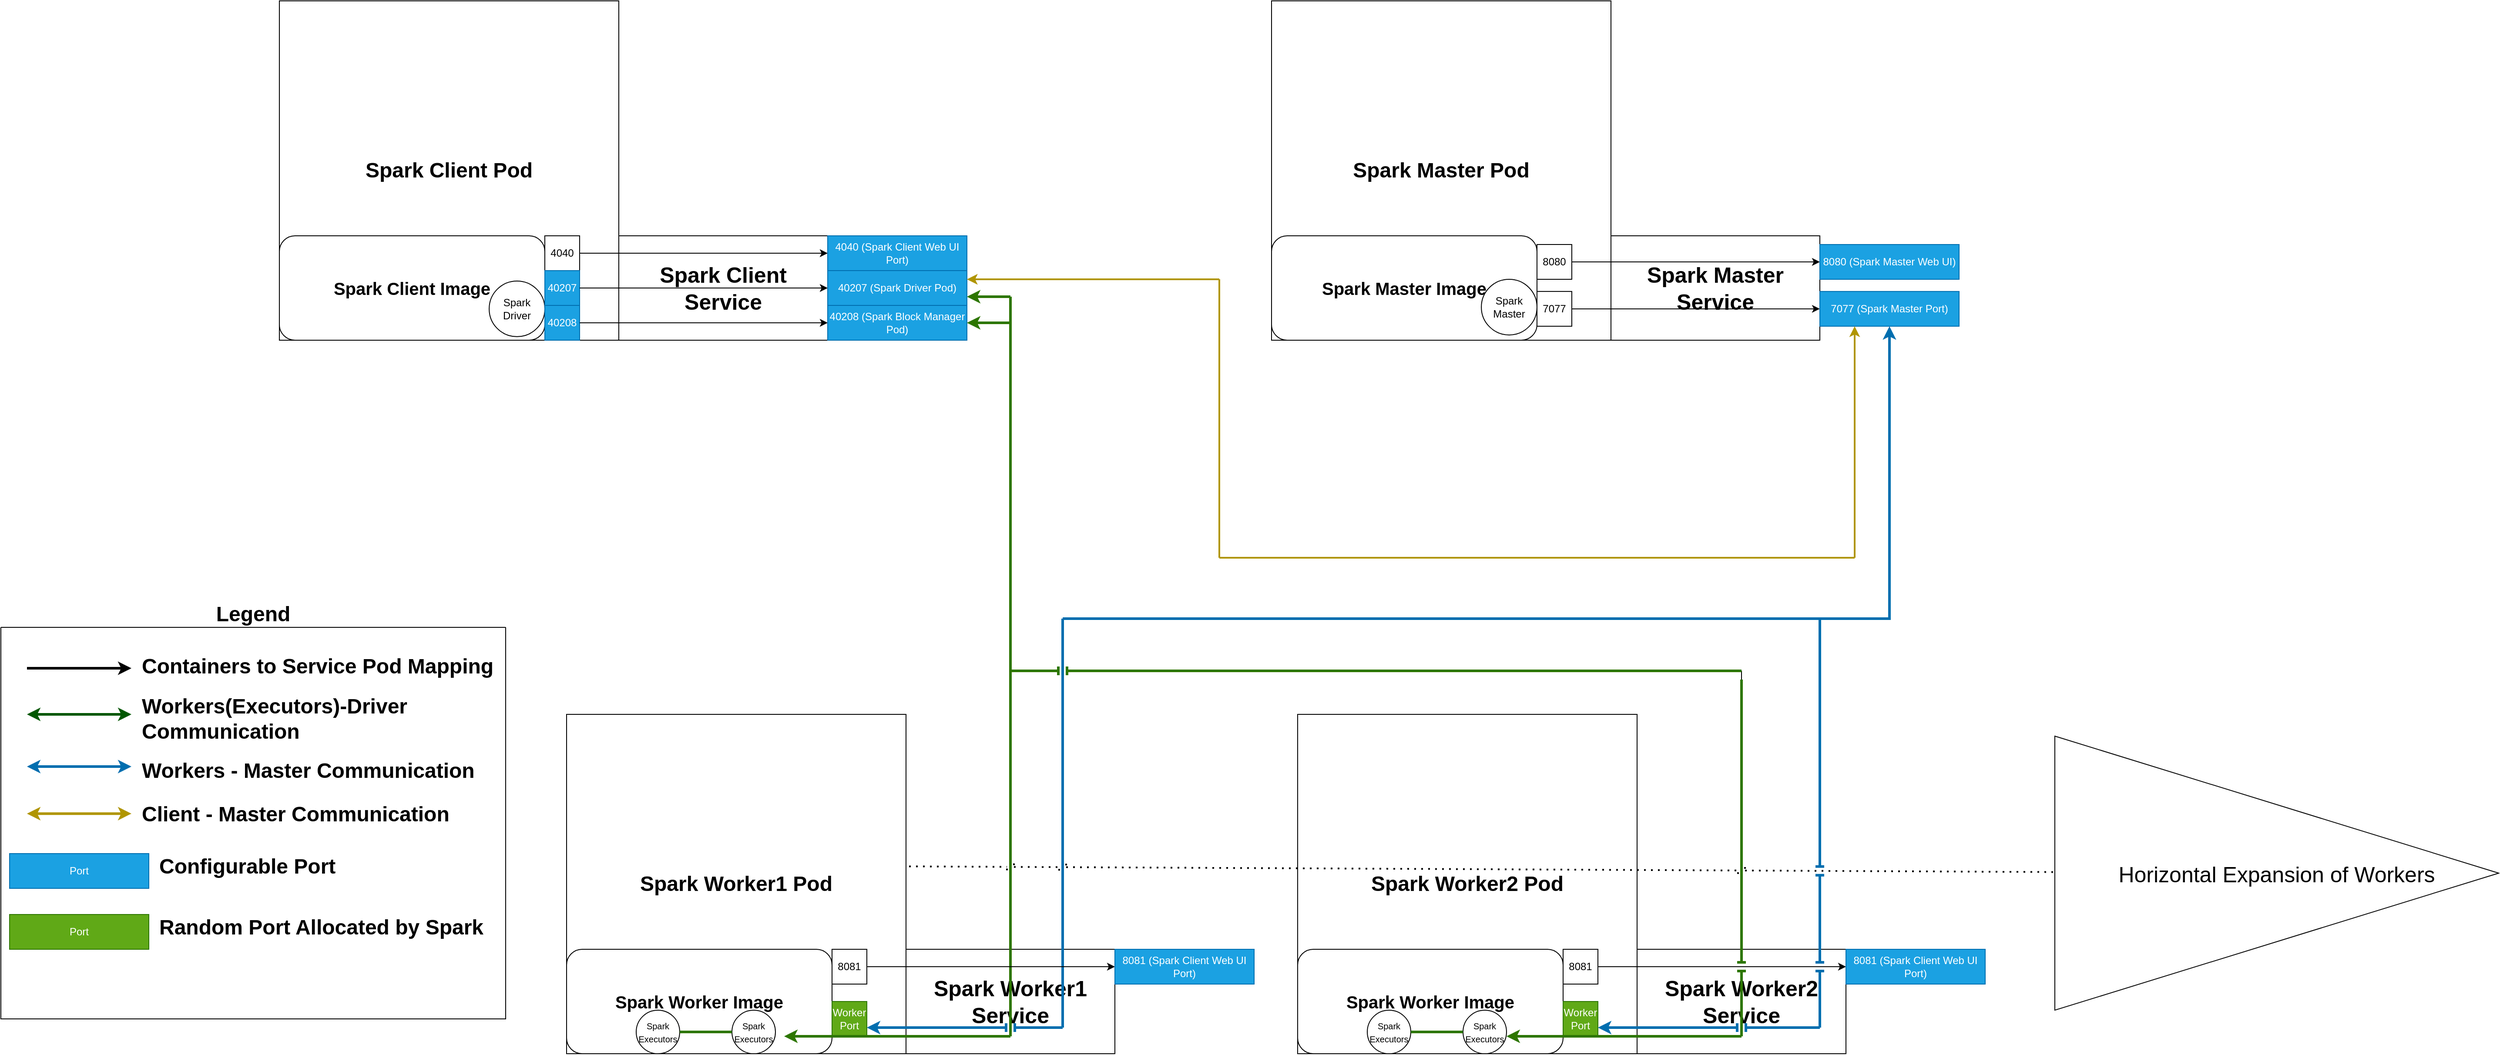 <mxfile>
    <diagram name="Page-1" id="74b105a0-9070-1c63-61bc-23e55f88626e">
        <mxGraphModel dx="1790" dy="1735" grid="1" gridSize="10" guides="1" tooltips="1" connect="1" arrows="1" fold="1" page="1" pageScale="1.5" pageWidth="1169" pageHeight="826" background="none" math="0" shadow="0">
            <root>
                <mxCell id="0" style=";html=1;"/>
                <mxCell id="1" style=";html=1;" parent="0"/>
                <mxCell id="l6cmKFWDenbtXKzM6hnu-2" value="&lt;b&gt;&lt;font style=&quot;font-size: 24px;&quot;&gt;Spark &lt;font style=&quot;font-size: 24px;&quot;&gt;Client Pod&lt;/font&gt;&lt;/font&gt;&lt;/b&gt;" style="whiteSpace=wrap;html=1;aspect=fixed;" parent="1" vertex="1">
                    <mxGeometry x="330" y="470" width="390" height="390" as="geometry"/>
                </mxCell>
                <mxCell id="l6cmKFWDenbtXKzM6hnu-3" value="" style="shape=image;verticalLabelPosition=bottom;labelBackgroundColor=default;verticalAlign=top;aspect=fixed;imageAspect=0;image=https://upload.wikimedia.org/wikipedia/commons/thumb/3/39/Kubernetes_logo_without_workmark.svg/1200px-Kubernetes_logo_without_workmark.svg.png;" parent="1" vertex="1">
                    <mxGeometry x="330" y="470" width="70" height="67.98" as="geometry"/>
                </mxCell>
                <mxCell id="l6cmKFWDenbtXKzM6hnu-9" value="&lt;font style=&quot;font-size: 20px;&quot;&gt;&lt;b&gt;Spark Client Image&lt;/b&gt;&lt;/font&gt;" style="rounded=1;whiteSpace=wrap;html=1;" parent="1" vertex="1">
                    <mxGeometry x="330" y="740" width="305" height="120" as="geometry"/>
                </mxCell>
                <mxCell id="l6cmKFWDenbtXKzM6hnu-8" value="" style="shape=image;verticalLabelPosition=bottom;labelBackgroundColor=default;verticalAlign=top;aspect=fixed;imageAspect=0;image=https://o.remove.bg/downloads/442418fa-a96f-4f37-b79a-1cd68114e1a8/image-removebg-preview.png;" parent="1" vertex="1">
                    <mxGeometry x="565" y="740" width="63.94" height="30" as="geometry"/>
                </mxCell>
                <mxCell id="l6cmKFWDenbtXKzM6hnu-12" value="Spark Driver" style="ellipse;whiteSpace=wrap;html=1;aspect=fixed;" parent="1" vertex="1">
                    <mxGeometry x="571.06" y="791.97" width="63.94" height="63.94" as="geometry"/>
                </mxCell>
                <mxCell id="l6cmKFWDenbtXKzM6hnu-14" value="4040" style="rounded=0;whiteSpace=wrap;html=1;" parent="1" vertex="1">
                    <mxGeometry x="635" y="740" width="40" height="40" as="geometry"/>
                </mxCell>
                <mxCell id="l6cmKFWDenbtXKzM6hnu-15" value="40207 " style="rounded=0;whiteSpace=wrap;html=1;fillColor=#1ba1e2;fontColor=#ffffff;strokeColor=#006EAF;" parent="1" vertex="1">
                    <mxGeometry x="635" y="780" width="40" height="40" as="geometry"/>
                </mxCell>
                <mxCell id="l6cmKFWDenbtXKzM6hnu-21" value="&lt;b&gt;&lt;font style=&quot;font-size: 25px;&quot;&gt;Spark Client Service&lt;br&gt;&lt;/font&gt;&lt;/b&gt;" style="rounded=0;whiteSpace=wrap;html=1;fontSize=24;" parent="1" vertex="1">
                    <mxGeometry x="720" y="740" width="240" height="120" as="geometry"/>
                </mxCell>
                <mxCell id="l6cmKFWDenbtXKzM6hnu-28" style="edgeStyle=orthogonalEdgeStyle;rounded=0;orthogonalLoop=1;jettySize=auto;html=1;fontSize=12;" parent="1" source="l6cmKFWDenbtXKzM6hnu-15" target="l6cmKFWDenbtXKzM6hnu-25" edge="1">
                    <mxGeometry relative="1" as="geometry">
                        <Array as="points">
                            <mxPoint x="750" y="800"/>
                            <mxPoint x="750" y="800"/>
                        </Array>
                    </mxGeometry>
                </mxCell>
                <mxCell id="l6cmKFWDenbtXKzM6hnu-27" style="edgeStyle=orthogonalEdgeStyle;rounded=0;orthogonalLoop=1;jettySize=auto;html=1;fontSize=12;" parent="1" source="l6cmKFWDenbtXKzM6hnu-14" target="l6cmKFWDenbtXKzM6hnu-24" edge="1">
                    <mxGeometry relative="1" as="geometry"/>
                </mxCell>
                <mxCell id="l6cmKFWDenbtXKzM6hnu-24" value="4040 (Spark Client Web UI Port)" style="rounded=0;whiteSpace=wrap;html=1;fillColor=#1ba1e2;fontColor=#ffffff;strokeColor=#006EAF;" parent="1" vertex="1">
                    <mxGeometry x="960" y="740" width="160" height="40" as="geometry"/>
                </mxCell>
                <mxCell id="l6cmKFWDenbtXKzM6hnu-17" value="40208" style="rounded=0;whiteSpace=wrap;html=1;fillColor=#1ba1e2;fontColor=#ffffff;strokeColor=#006EAF;" parent="1" vertex="1">
                    <mxGeometry x="635" y="820" width="40" height="40" as="geometry"/>
                </mxCell>
                <mxCell id="l6cmKFWDenbtXKzM6hnu-29" style="edgeStyle=orthogonalEdgeStyle;rounded=0;orthogonalLoop=1;jettySize=auto;html=1;fontSize=12;" parent="1" source="l6cmKFWDenbtXKzM6hnu-17" target="l6cmKFWDenbtXKzM6hnu-26" edge="1">
                    <mxGeometry relative="1" as="geometry"/>
                </mxCell>
                <mxCell id="l6cmKFWDenbtXKzM6hnu-26" value="40208 (Spark Block Manager Pod)" style="rounded=0;whiteSpace=wrap;html=1;fillColor=#1ba1e2;fontColor=#ffffff;strokeColor=#006EAF;" parent="1" vertex="1">
                    <mxGeometry x="960" y="820" width="160" height="40" as="geometry"/>
                </mxCell>
                <mxCell id="l6cmKFWDenbtXKzM6hnu-25" value="40207 (Spark Driver Pod)" style="rounded=0;whiteSpace=wrap;html=1;fillColor=#1ba1e2;fontColor=#ffffff;strokeColor=#006EAF;" parent="1" vertex="1">
                    <mxGeometry x="960" y="780" width="160" height="40" as="geometry"/>
                </mxCell>
                <mxCell id="l6cmKFWDenbtXKzM6hnu-44" value="&lt;b&gt;&lt;font style=&quot;font-size: 24px;&quot;&gt;Spark &lt;font style=&quot;font-size: 24px;&quot;&gt;Master Pod&lt;/font&gt;&lt;/font&gt;&lt;/b&gt;" style="whiteSpace=wrap;html=1;aspect=fixed;" parent="1" vertex="1">
                    <mxGeometry x="1470" y="470" width="390" height="390" as="geometry"/>
                </mxCell>
                <mxCell id="l6cmKFWDenbtXKzM6hnu-45" value="" style="shape=image;verticalLabelPosition=bottom;labelBackgroundColor=default;verticalAlign=top;aspect=fixed;imageAspect=0;image=https://upload.wikimedia.org/wikipedia/commons/thumb/3/39/Kubernetes_logo_without_workmark.svg/1200px-Kubernetes_logo_without_workmark.svg.png;" parent="1" vertex="1">
                    <mxGeometry x="1470" y="470" width="70" height="67.98" as="geometry"/>
                </mxCell>
                <mxCell id="l6cmKFWDenbtXKzM6hnu-46" value="&lt;b&gt;&lt;font style=&quot;font-size: 20px;&quot;&gt;Spark Master Image&lt;/font&gt;&lt;/b&gt;" style="rounded=1;whiteSpace=wrap;html=1;" parent="1" vertex="1">
                    <mxGeometry x="1470" y="740" width="305" height="120" as="geometry"/>
                </mxCell>
                <mxCell id="l6cmKFWDenbtXKzM6hnu-47" value="" style="shape=image;verticalLabelPosition=bottom;labelBackgroundColor=default;verticalAlign=top;aspect=fixed;imageAspect=0;image=https://o.remove.bg/downloads/442418fa-a96f-4f37-b79a-1cd68114e1a8/image-removebg-preview.png;" parent="1" vertex="1">
                    <mxGeometry x="1705" y="740" width="63.94" height="30" as="geometry"/>
                </mxCell>
                <mxCell id="l6cmKFWDenbtXKzM6hnu-48" value="Spark Master" style="ellipse;whiteSpace=wrap;html=1;aspect=fixed;" parent="1" vertex="1">
                    <mxGeometry x="1711.06" y="790" width="63.94" height="63.94" as="geometry"/>
                </mxCell>
                <mxCell id="l6cmKFWDenbtXKzM6hnu-49" value="8080" style="rounded=0;whiteSpace=wrap;html=1;" parent="1" vertex="1">
                    <mxGeometry x="1775" y="750" width="40" height="40" as="geometry"/>
                </mxCell>
                <mxCell id="l6cmKFWDenbtXKzM6hnu-50" value="7077" style="rounded=0;whiteSpace=wrap;html=1;" parent="1" vertex="1">
                    <mxGeometry x="1775" y="803.94" width="40" height="40" as="geometry"/>
                </mxCell>
                <mxCell id="l6cmKFWDenbtXKzM6hnu-51" value="&lt;font style=&quot;font-size: 25px;&quot;&gt;&lt;b&gt;&lt;font style=&quot;font-size: 25px;&quot;&gt;Spark Master Service&lt;br&gt;&lt;/font&gt;&lt;/b&gt;&lt;/font&gt;" style="rounded=0;whiteSpace=wrap;html=1;fontSize=24;" parent="1" vertex="1">
                    <mxGeometry x="1860" y="740" width="240" height="120" as="geometry"/>
                </mxCell>
                <mxCell id="l6cmKFWDenbtXKzM6hnu-56" style="edgeStyle=orthogonalEdgeStyle;rounded=0;orthogonalLoop=1;jettySize=auto;html=1;entryX=0;entryY=0.5;entryDx=0;entryDy=0;fontSize=14;" parent="1" source="l6cmKFWDenbtXKzM6hnu-49" target="l6cmKFWDenbtXKzM6hnu-52" edge="1">
                    <mxGeometry relative="1" as="geometry"/>
                </mxCell>
                <mxCell id="l6cmKFWDenbtXKzM6hnu-57" style="edgeStyle=orthogonalEdgeStyle;rounded=0;orthogonalLoop=1;jettySize=auto;html=1;fontSize=14;" parent="1" source="l6cmKFWDenbtXKzM6hnu-50" target="l6cmKFWDenbtXKzM6hnu-55" edge="1">
                    <mxGeometry relative="1" as="geometry"/>
                </mxCell>
                <mxCell id="l6cmKFWDenbtXKzM6hnu-52" value="8080 (Spark Master Web UI)" style="rounded=0;whiteSpace=wrap;html=1;fillColor=#1ba1e2;fontColor=#ffffff;strokeColor=#006EAF;" parent="1" vertex="1">
                    <mxGeometry x="2100" y="750" width="160" height="40" as="geometry"/>
                </mxCell>
                <mxCell id="l6cmKFWDenbtXKzM6hnu-55" value="7077 (Spark Master Port)" style="rounded=0;whiteSpace=wrap;html=1;fillColor=#1ba1e2;fontColor=#ffffff;strokeColor=#006EAF;" parent="1" vertex="1">
                    <mxGeometry x="2100" y="803.94" width="160" height="40" as="geometry"/>
                </mxCell>
                <mxCell id="l6cmKFWDenbtXKzM6hnu-62" value="&lt;b&gt;&lt;font style=&quot;font-size: 24px;&quot;&gt;Spark &lt;font style=&quot;font-size: 24px;&quot;&gt;Worker1 Pod&lt;/font&gt;&lt;/font&gt;&lt;/b&gt;" style="whiteSpace=wrap;html=1;aspect=fixed;" parent="1" vertex="1">
                    <mxGeometry x="660" y="1290" width="390" height="390" as="geometry"/>
                </mxCell>
                <mxCell id="l6cmKFWDenbtXKzM6hnu-63" value="" style="shape=image;verticalLabelPosition=bottom;labelBackgroundColor=default;verticalAlign=top;aspect=fixed;imageAspect=0;image=https://upload.wikimedia.org/wikipedia/commons/thumb/3/39/Kubernetes_logo_without_workmark.svg/1200px-Kubernetes_logo_without_workmark.svg.png;" parent="1" vertex="1">
                    <mxGeometry x="660" y="1290" width="70" height="67.98" as="geometry"/>
                </mxCell>
                <mxCell id="l6cmKFWDenbtXKzM6hnu-64" value="&lt;b&gt;&lt;font style=&quot;font-size: 20px;&quot;&gt;Spark Worker Image&lt;/font&gt;&lt;/b&gt;" style="rounded=1;whiteSpace=wrap;html=1;" parent="1" vertex="1">
                    <mxGeometry x="660" y="1560" width="305" height="120" as="geometry"/>
                </mxCell>
                <mxCell id="l6cmKFWDenbtXKzM6hnu-65" value="" style="shape=image;verticalLabelPosition=bottom;labelBackgroundColor=default;verticalAlign=top;aspect=fixed;imageAspect=0;image=https://o.remove.bg/downloads/442418fa-a96f-4f37-b79a-1cd68114e1a8/image-removebg-preview.png;" parent="1" vertex="1">
                    <mxGeometry x="905" y="1570" width="63.94" height="30" as="geometry"/>
                </mxCell>
                <mxCell id="l6cmKFWDenbtXKzM6hnu-66" value="&lt;font style=&quot;font-size: 10px;&quot;&gt;Spark Executors&lt;/font&gt;" style="ellipse;whiteSpace=wrap;html=1;aspect=fixed;" parent="1" vertex="1">
                    <mxGeometry x="740" y="1630" width="50" height="50" as="geometry"/>
                </mxCell>
                <mxCell id="l6cmKFWDenbtXKzM6hnu-67" value="8081" style="rounded=0;whiteSpace=wrap;html=1;" parent="1" vertex="1">
                    <mxGeometry x="965" y="1560" width="40" height="40" as="geometry"/>
                </mxCell>
                <mxCell id="l6cmKFWDenbtXKzM6hnu-69" value="&lt;font style=&quot;font-size: 25px;&quot;&gt;&lt;b&gt;&lt;font style=&quot;font-size: 25px;&quot;&gt;Spark Worker1 Service&lt;br&gt;&lt;/font&gt;&lt;/b&gt;&lt;/font&gt;" style="rounded=0;whiteSpace=wrap;html=1;fontSize=24;strokeColor=default;" parent="1" vertex="1">
                    <mxGeometry x="1050" y="1560" width="240" height="120" as="geometry"/>
                </mxCell>
                <mxCell id="NiG6uic0kj0yLN4wnjBf-73" style="edgeStyle=none;rounded=0;jumpStyle=line;orthogonalLoop=1;jettySize=auto;html=1;exitX=0.75;exitY=0;exitDx=0;exitDy=0;endArrow=none;endFill=0;fillColor=#1ba1e2;strokeColor=#006EAF;strokeWidth=3;startArrow=none;startFill=0;" parent="1" source="l6cmKFWDenbtXKzM6hnu-69" edge="1">
                    <mxGeometry relative="1" as="geometry">
                        <mxPoint x="1230" y="1180" as="targetPoint"/>
                        <Array as="points">
                            <mxPoint x="1230" y="1650"/>
                        </Array>
                    </mxGeometry>
                </mxCell>
                <mxCell id="NiG6uic0kj0yLN4wnjBf-64" style="edgeStyle=none;rounded=0;jumpStyle=line;orthogonalLoop=1;jettySize=auto;html=1;exitX=0.5;exitY=0;exitDx=0;exitDy=0;endArrow=none;endFill=0;fillColor=#60a917;strokeColor=#2D7600;strokeWidth=3;startArrow=none;startFill=0;" parent="1" source="l6cmKFWDenbtXKzM6hnu-69" edge="1">
                    <mxGeometry relative="1" as="geometry">
                        <mxPoint x="1170" y="810" as="targetPoint"/>
                        <Array as="points">
                            <mxPoint x="1170" y="1660"/>
                            <mxPoint x="1170" y="1490"/>
                        </Array>
                    </mxGeometry>
                </mxCell>
                <mxCell id="NiG6uic0kj0yLN4wnjBf-1" style="edgeStyle=orthogonalEdgeStyle;rounded=0;orthogonalLoop=1;jettySize=auto;html=1;" parent="1" source="l6cmKFWDenbtXKzM6hnu-67" target="l6cmKFWDenbtXKzM6hnu-70" edge="1">
                    <mxGeometry relative="1" as="geometry"/>
                </mxCell>
                <mxCell id="l6cmKFWDenbtXKzM6hnu-70" value="8081 (Spark Client Web UI Port)" style="rounded=0;whiteSpace=wrap;html=1;fillColor=#1ba1e2;fontColor=#ffffff;strokeColor=#006EAF;" parent="1" vertex="1">
                    <mxGeometry x="1290" y="1560" width="160" height="40" as="geometry"/>
                </mxCell>
                <mxCell id="l6cmKFWDenbtXKzM6hnu-86" value="&lt;font style=&quot;font-size: 10px;&quot;&gt;Spark Executors&lt;/font&gt;" style="ellipse;whiteSpace=wrap;html=1;aspect=fixed;" parent="1" vertex="1">
                    <mxGeometry x="850" y="1630" width="50" height="50" as="geometry"/>
                </mxCell>
                <mxCell id="l6cmKFWDenbtXKzM6hnu-87" value="Worker Port" style="rounded=0;whiteSpace=wrap;html=1;fillColor=#60a917;fontColor=#ffffff;strokeColor=#2D7600;" parent="1" vertex="1">
                    <mxGeometry x="965" y="1620" width="40" height="40" as="geometry"/>
                </mxCell>
                <mxCell id="NiG6uic0kj0yLN4wnjBf-15" value="&lt;b&gt;&lt;font style=&quot;font-size: 24px;&quot;&gt;Spark &lt;font style=&quot;font-size: 24px;&quot;&gt;Worker2 Pod&lt;/font&gt;&lt;/font&gt;&lt;/b&gt;" style="whiteSpace=wrap;html=1;aspect=fixed;" parent="1" vertex="1">
                    <mxGeometry x="1500" y="1290" width="390" height="390" as="geometry"/>
                </mxCell>
                <mxCell id="NiG6uic0kj0yLN4wnjBf-16" value="" style="shape=image;verticalLabelPosition=bottom;labelBackgroundColor=default;verticalAlign=top;aspect=fixed;imageAspect=0;image=https://upload.wikimedia.org/wikipedia/commons/thumb/3/39/Kubernetes_logo_without_workmark.svg/1200px-Kubernetes_logo_without_workmark.svg.png;" parent="1" vertex="1">
                    <mxGeometry x="1500" y="1290" width="70" height="67.98" as="geometry"/>
                </mxCell>
                <mxCell id="NiG6uic0kj0yLN4wnjBf-17" value="&lt;font style=&quot;font-size: 20px;&quot;&gt;&lt;b&gt;Spark Worker Image&lt;/b&gt;&lt;/font&gt;" style="rounded=1;whiteSpace=wrap;html=1;" parent="1" vertex="1">
                    <mxGeometry x="1500" y="1560" width="305" height="120" as="geometry"/>
                </mxCell>
                <mxCell id="NiG6uic0kj0yLN4wnjBf-18" value="" style="shape=image;verticalLabelPosition=bottom;labelBackgroundColor=default;verticalAlign=top;aspect=fixed;imageAspect=0;image=https://o.remove.bg/downloads/442418fa-a96f-4f37-b79a-1cd68114e1a8/image-removebg-preview.png;" parent="1" vertex="1">
                    <mxGeometry x="1745" y="1570" width="63.94" height="30" as="geometry"/>
                </mxCell>
                <mxCell id="NiG6uic0kj0yLN4wnjBf-19" value="&lt;font style=&quot;font-size: 10px;&quot;&gt;Spark Executors&lt;/font&gt;" style="ellipse;whiteSpace=wrap;html=1;aspect=fixed;" parent="1" vertex="1">
                    <mxGeometry x="1580" y="1630" width="50" height="50" as="geometry"/>
                </mxCell>
                <mxCell id="NiG6uic0kj0yLN4wnjBf-20" value="8081" style="rounded=0;whiteSpace=wrap;html=1;" parent="1" vertex="1">
                    <mxGeometry x="1805" y="1560" width="40" height="40" as="geometry"/>
                </mxCell>
                <mxCell id="NiG6uic0kj0yLN4wnjBf-60" style="edgeStyle=none;rounded=0;jumpStyle=line;orthogonalLoop=1;jettySize=auto;html=1;endArrow=none;endFill=0;" parent="1" source="NiG6uic0kj0yLN4wnjBf-21" edge="1">
                    <mxGeometry relative="1" as="geometry">
                        <mxPoint x="2010" y="1240" as="targetPoint"/>
                    </mxGeometry>
                </mxCell>
                <mxCell id="NiG6uic0kj0yLN4wnjBf-21" value="&lt;font style=&quot;font-size: 25px;&quot;&gt;&lt;b&gt;&lt;font style=&quot;font-size: 25px;&quot;&gt;Spark Worker2 Service&lt;br&gt;&lt;/font&gt;&lt;/b&gt;&lt;/font&gt;" style="rounded=0;whiteSpace=wrap;html=1;fontSize=24;" parent="1" vertex="1">
                    <mxGeometry x="1890" y="1560" width="240" height="120" as="geometry"/>
                </mxCell>
                <mxCell id="NiG6uic0kj0yLN4wnjBf-22" style="edgeStyle=orthogonalEdgeStyle;rounded=0;orthogonalLoop=1;jettySize=auto;html=1;" parent="1" source="NiG6uic0kj0yLN4wnjBf-20" target="NiG6uic0kj0yLN4wnjBf-23" edge="1">
                    <mxGeometry relative="1" as="geometry"/>
                </mxCell>
                <mxCell id="NiG6uic0kj0yLN4wnjBf-23" value="8081 (Spark Client Web UI Port)" style="rounded=0;whiteSpace=wrap;html=1;fillColor=#1ba1e2;fontColor=#ffffff;strokeColor=#006EAF;" parent="1" vertex="1">
                    <mxGeometry x="2130" y="1560" width="160" height="40" as="geometry"/>
                </mxCell>
                <mxCell id="NiG6uic0kj0yLN4wnjBf-71" style="edgeStyle=none;rounded=0;jumpStyle=line;orthogonalLoop=1;jettySize=auto;html=1;endArrow=none;endFill=0;fillColor=#60a917;strokeColor=#2D7600;strokeWidth=3;startArrow=none;startFill=0;" parent="1" edge="1">
                    <mxGeometry relative="1" as="geometry">
                        <mxPoint x="2010" y="1660" as="sourcePoint"/>
                        <mxPoint x="2010" y="1250" as="targetPoint"/>
                        <Array as="points"/>
                    </mxGeometry>
                </mxCell>
                <mxCell id="NiG6uic0kj0yLN4wnjBf-24" value="&lt;font style=&quot;font-size: 10px;&quot;&gt;Spark Executors&lt;/font&gt;" style="ellipse;whiteSpace=wrap;html=1;aspect=fixed;" parent="1" vertex="1">
                    <mxGeometry x="1690" y="1630" width="50" height="50" as="geometry"/>
                </mxCell>
                <mxCell id="NiG6uic0kj0yLN4wnjBf-25" value="Worker Port" style="rounded=0;whiteSpace=wrap;html=1;fillColor=#60a917;fontColor=#ffffff;strokeColor=#2D7600;" parent="1" vertex="1">
                    <mxGeometry x="1805" y="1620" width="40" height="40" as="geometry"/>
                </mxCell>
                <mxCell id="NiG6uic0kj0yLN4wnjBf-61" value="" style="endArrow=none;html=1;rounded=0;jumpStyle=line;fillColor=#60a917;strokeColor=#2D7600;strokeWidth=3;" parent="1" edge="1">
                    <mxGeometry width="50" height="50" relative="1" as="geometry">
                        <mxPoint x="1170" y="1240" as="sourcePoint"/>
                        <mxPoint x="2010" y="1240" as="targetPoint"/>
                    </mxGeometry>
                </mxCell>
                <mxCell id="NiG6uic0kj0yLN4wnjBf-65" value="" style="endArrow=classic;html=1;rounded=0;jumpStyle=line;entryX=1;entryY=0.5;entryDx=0;entryDy=0;fillColor=#60a917;strokeColor=#2D7600;strokeWidth=3;" parent="1" target="l6cmKFWDenbtXKzM6hnu-26" edge="1">
                    <mxGeometry width="50" height="50" relative="1" as="geometry">
                        <mxPoint x="1170" y="840" as="sourcePoint"/>
                        <mxPoint x="1410" y="1060" as="targetPoint"/>
                    </mxGeometry>
                </mxCell>
                <mxCell id="NiG6uic0kj0yLN4wnjBf-74" value="" style="endArrow=none;html=1;rounded=0;jumpStyle=line;fillColor=#1ba1e2;strokeColor=#006EAF;strokeWidth=3;" parent="1" edge="1">
                    <mxGeometry width="50" height="50" relative="1" as="geometry">
                        <mxPoint x="1230" y="1180" as="sourcePoint"/>
                        <mxPoint x="2010" y="1180" as="targetPoint"/>
                    </mxGeometry>
                </mxCell>
                <mxCell id="NiG6uic0kj0yLN4wnjBf-75" value="" style="endArrow=classic;html=1;rounded=0;jumpStyle=line;entryX=0.5;entryY=1;entryDx=0;entryDy=0;fillColor=#1ba1e2;strokeColor=#006EAF;strokeWidth=3;" parent="1" target="l6cmKFWDenbtXKzM6hnu-55" edge="1">
                    <mxGeometry width="50" height="50" relative="1" as="geometry">
                        <mxPoint x="1630" y="1180" as="sourcePoint"/>
                        <mxPoint x="1410" y="1060" as="targetPoint"/>
                        <Array as="points">
                            <mxPoint x="2180" y="1180"/>
                        </Array>
                    </mxGeometry>
                </mxCell>
                <mxCell id="NiG6uic0kj0yLN4wnjBf-76" value="" style="endArrow=classic;html=1;rounded=0;jumpStyle=line;fillColor=#60a917;strokeColor=#2D7600;strokeWidth=3;" parent="1" edge="1">
                    <mxGeometry width="50" height="50" relative="1" as="geometry">
                        <mxPoint x="1170" y="810" as="sourcePoint"/>
                        <mxPoint x="1120" y="810" as="targetPoint"/>
                    </mxGeometry>
                </mxCell>
                <mxCell id="NiG6uic0kj0yLN4wnjBf-87" value="" style="endArrow=classic;html=1;rounded=0;fontSize=24;jumpStyle=line;strokeWidth=3;startArrow=none;startFill=0;endFill=1;" parent="1" edge="1">
                    <mxGeometry width="50" height="50" relative="1" as="geometry">
                        <mxPoint x="40" y="1237" as="sourcePoint"/>
                        <mxPoint x="160" y="1237" as="targetPoint"/>
                    </mxGeometry>
                </mxCell>
                <mxCell id="NiG6uic0kj0yLN4wnjBf-88" value="" style="endArrow=classic;html=1;rounded=0;fontSize=24;jumpStyle=line;fillColor=#008a00;strokeColor=#005700;strokeWidth=3;startArrow=classic;startFill=1;" parent="1" edge="1">
                    <mxGeometry width="50" height="50" relative="1" as="geometry">
                        <mxPoint x="40" y="1290" as="sourcePoint"/>
                        <mxPoint x="160" y="1290" as="targetPoint"/>
                    </mxGeometry>
                </mxCell>
                <mxCell id="NiG6uic0kj0yLN4wnjBf-91" value="" style="endArrow=classic;html=1;rounded=0;fontSize=24;jumpStyle=line;fillColor=#1ba1e2;strokeColor=#006EAF;strokeWidth=3;startArrow=classic;startFill=1;" parent="1" edge="1">
                    <mxGeometry width="50" height="50" relative="1" as="geometry">
                        <mxPoint x="40" y="1350" as="sourcePoint"/>
                        <mxPoint x="160" y="1350" as="targetPoint"/>
                    </mxGeometry>
                </mxCell>
                <mxCell id="NiG6uic0kj0yLN4wnjBf-95" value="&lt;p&gt;&lt;font style=&quot;font-size: 14px;&quot;&gt;&lt;b&gt;&lt;font style=&quot;font-size: 24px;&quot;&gt;Containers to Service Pod Mapping&lt;br&gt;&lt;/font&gt;&lt;/b&gt;&lt;/font&gt;&lt;/p&gt;" style="text;html=1;strokeColor=none;fillColor=none;align=left;verticalAlign=middle;whiteSpace=wrap;rounded=0;fontSize=24;" parent="1" vertex="1">
                    <mxGeometry x="170" y="1220" width="420" height="30" as="geometry"/>
                </mxCell>
                <mxCell id="NiG6uic0kj0yLN4wnjBf-98" value="&lt;p&gt;&lt;font style=&quot;font-size: 14px;&quot;&gt;&lt;b&gt;&lt;font style=&quot;font-size: 24px;&quot;&gt;Workers(Executors)-Driver Communication&lt;/font&gt;&lt;/b&gt;&lt;/font&gt;&lt;/p&gt;" style="text;html=1;strokeColor=none;fillColor=none;align=left;verticalAlign=middle;whiteSpace=wrap;rounded=0;fontSize=24;" parent="1" vertex="1">
                    <mxGeometry x="170" y="1280" width="400" height="30" as="geometry"/>
                </mxCell>
                <mxCell id="NiG6uic0kj0yLN4wnjBf-99" value="&lt;p&gt;&lt;font style=&quot;font-size: 14px;&quot;&gt;&lt;b&gt;&lt;font style=&quot;font-size: 24px;&quot;&gt;Workers - Master Communication&lt;/font&gt;&lt;/b&gt;&lt;/font&gt;&lt;/p&gt;" style="text;html=1;strokeColor=none;fillColor=none;align=left;verticalAlign=middle;whiteSpace=wrap;rounded=0;fontSize=24;" parent="1" vertex="1">
                    <mxGeometry x="170" y="1340" width="420" height="30" as="geometry"/>
                </mxCell>
                <mxCell id="NiG6uic0kj0yLN4wnjBf-100" value="&lt;p&gt;&lt;font style=&quot;font-size: 14px;&quot;&gt;&lt;b&gt;&lt;font style=&quot;font-size: 24px;&quot;&gt;Client - Master Communication&lt;/font&gt;&lt;/b&gt;&lt;/font&gt;&lt;/p&gt;" style="text;html=1;strokeColor=none;fillColor=none;align=left;verticalAlign=middle;whiteSpace=wrap;rounded=0;fontSize=24;" parent="1" vertex="1">
                    <mxGeometry x="170" y="1390" width="400" height="30" as="geometry"/>
                </mxCell>
                <mxCell id="NiG6uic0kj0yLN4wnjBf-105" value="" style="endArrow=none;startArrow=classic;html=1;rounded=0;strokeWidth=2;fontSize=14;jumpStyle=line;exitX=1;exitY=0.25;exitDx=0;exitDy=0;endFill=0;fillColor=#e3c800;strokeColor=#B09500;" parent="1" source="l6cmKFWDenbtXKzM6hnu-25" edge="1">
                    <mxGeometry width="50" height="50" relative="1" as="geometry">
                        <mxPoint x="1250" y="1190" as="sourcePoint"/>
                        <mxPoint x="1410" y="790" as="targetPoint"/>
                    </mxGeometry>
                </mxCell>
                <mxCell id="NiG6uic0kj0yLN4wnjBf-106" value="" style="endArrow=none;html=1;rounded=0;strokeWidth=2;fontSize=14;jumpStyle=line;strokeColor=#B09500;" parent="1" edge="1">
                    <mxGeometry width="50" height="50" relative="1" as="geometry">
                        <mxPoint x="1410" y="1110" as="sourcePoint"/>
                        <mxPoint x="1410" y="790" as="targetPoint"/>
                    </mxGeometry>
                </mxCell>
                <mxCell id="NiG6uic0kj0yLN4wnjBf-107" value="" style="endArrow=none;html=1;rounded=0;strokeWidth=2;fontSize=14;jumpStyle=line;fillColor=#e3c800;strokeColor=#B09500;" parent="1" edge="1">
                    <mxGeometry width="50" height="50" relative="1" as="geometry">
                        <mxPoint x="1410" y="1110" as="sourcePoint"/>
                        <mxPoint x="2140" y="1110" as="targetPoint"/>
                    </mxGeometry>
                </mxCell>
                <mxCell id="NiG6uic0kj0yLN4wnjBf-108" value="" style="endArrow=classic;html=1;rounded=0;strokeWidth=2;fontSize=14;jumpStyle=line;endFill=1;fillColor=#e3c800;strokeColor=#B09500;" parent="1" edge="1">
                    <mxGeometry width="50" height="50" relative="1" as="geometry">
                        <mxPoint x="2140" y="1110" as="sourcePoint"/>
                        <mxPoint x="2140" y="844" as="targetPoint"/>
                    </mxGeometry>
                </mxCell>
                <mxCell id="NiG6uic0kj0yLN4wnjBf-109" value="" style="endArrow=classic;html=1;rounded=0;fontSize=24;jumpStyle=line;fillColor=#e3c800;strokeColor=#B09500;strokeWidth=3;startArrow=classic;startFill=1;" parent="1" edge="1">
                    <mxGeometry width="50" height="50" relative="1" as="geometry">
                        <mxPoint x="40" y="1404.09" as="sourcePoint"/>
                        <mxPoint x="160" y="1404.09" as="targetPoint"/>
                    </mxGeometry>
                </mxCell>
                <mxCell id="NiG6uic0kj0yLN4wnjBf-110" value="Port" style="rounded=0;whiteSpace=wrap;html=1;fillColor=#1ba1e2;fontColor=#ffffff;strokeColor=#006EAF;" parent="1" vertex="1">
                    <mxGeometry x="20" y="1450" width="160" height="40" as="geometry"/>
                </mxCell>
                <mxCell id="NiG6uic0kj0yLN4wnjBf-111" value="&lt;b&gt;Configurable Port&lt;/b&gt;" style="text;html=1;strokeColor=none;fillColor=none;align=left;verticalAlign=middle;whiteSpace=wrap;rounded=0;fontSize=24;" parent="1" vertex="1">
                    <mxGeometry x="190" y="1450" width="400" height="30" as="geometry"/>
                </mxCell>
                <mxCell id="NiG6uic0kj0yLN4wnjBf-112" value="" style="swimlane;startSize=0;strokeColor=default;fontSize=14;" parent="1" vertex="1">
                    <mxGeometry x="10" y="1190" width="580" height="450" as="geometry"/>
                </mxCell>
                <mxCell id="NiG6uic0kj0yLN4wnjBf-115" value="Port" style="rounded=0;whiteSpace=wrap;html=1;fillColor=#60a917;fontColor=#ffffff;strokeColor=#2D7600;" parent="NiG6uic0kj0yLN4wnjBf-112" vertex="1">
                    <mxGeometry x="10" y="330" width="160" height="40" as="geometry"/>
                </mxCell>
                <mxCell id="NiG6uic0kj0yLN4wnjBf-116" value="&lt;b&gt;Random Port Allocated by Spark&lt;br&gt;&lt;/b&gt;" style="text;html=1;strokeColor=none;fillColor=none;align=left;verticalAlign=middle;whiteSpace=wrap;rounded=0;fontSize=24;" parent="NiG6uic0kj0yLN4wnjBf-112" vertex="1">
                    <mxGeometry x="180" y="330" width="400" height="30" as="geometry"/>
                </mxCell>
                <mxCell id="NiG6uic0kj0yLN4wnjBf-114" value="&lt;font style=&quot;font-size: 24px;&quot;&gt;&lt;b&gt;Legend&lt;/b&gt;&lt;/font&gt;" style="text;html=1;strokeColor=none;fillColor=none;align=center;verticalAlign=middle;whiteSpace=wrap;rounded=0;fontSize=14;" parent="1" vertex="1">
                    <mxGeometry x="25" y="1160" width="550" height="30" as="geometry"/>
                </mxCell>
                <mxCell id="NiG6uic0kj0yLN4wnjBf-124" value="Horizontal Expansion of Workers" style="triangle;whiteSpace=wrap;html=1;strokeColor=default;fontSize=25;" parent="1" vertex="1">
                    <mxGeometry x="2370" y="1315" width="510" height="315" as="geometry"/>
                </mxCell>
                <mxCell id="NiG6uic0kj0yLN4wnjBf-125" value="" style="endArrow=none;dashed=1;html=1;dashPattern=1 3;strokeWidth=2;rounded=0;fontSize=25;jumpStyle=line;exitX=1.009;exitY=0.448;exitDx=0;exitDy=0;exitPerimeter=0;" parent="1" source="l6cmKFWDenbtXKzM6hnu-62" target="NiG6uic0kj0yLN4wnjBf-124" edge="1">
                    <mxGeometry width="50" height="50" relative="1" as="geometry">
                        <mxPoint x="1410" y="1330" as="sourcePoint"/>
                        <mxPoint x="1460" y="1280" as="targetPoint"/>
                    </mxGeometry>
                </mxCell>
                <mxCell id="NiG6uic0kj0yLN4wnjBf-126" value="" style="endArrow=classic;html=1;rounded=0;strokeWidth=3;fontSize=25;jumpStyle=line;entryX=1;entryY=0.75;entryDx=0;entryDy=0;fillColor=#6a00ff;strokeColor=#006EAF;" parent="1" target="l6cmKFWDenbtXKzM6hnu-87" edge="1">
                    <mxGeometry width="50" height="50" relative="1" as="geometry">
                        <mxPoint x="1230" y="1650" as="sourcePoint"/>
                        <mxPoint x="1460" y="1280" as="targetPoint"/>
                    </mxGeometry>
                </mxCell>
                <mxCell id="NiG6uic0kj0yLN4wnjBf-128" value="" style="endArrow=none;html=1;rounded=0;strokeColor=#006EAF;strokeWidth=3;fontSize=25;jumpStyle=line;" parent="1" edge="1">
                    <mxGeometry width="50" height="50" relative="1" as="geometry">
                        <mxPoint x="2100" y="1650" as="sourcePoint"/>
                        <mxPoint x="2100" y="1180" as="targetPoint"/>
                    </mxGeometry>
                </mxCell>
                <mxCell id="NiG6uic0kj0yLN4wnjBf-129" value="" style="endArrow=classic;html=1;rounded=0;strokeWidth=3;fontSize=25;jumpStyle=line;fillColor=#6a00ff;strokeColor=#006EAF;" parent="1" edge="1">
                    <mxGeometry width="50" height="50" relative="1" as="geometry">
                        <mxPoint x="2100" y="1650" as="sourcePoint"/>
                        <mxPoint x="1845" y="1650" as="targetPoint"/>
                    </mxGeometry>
                </mxCell>
                <mxCell id="NiG6uic0kj0yLN4wnjBf-131" value="" style="endArrow=none;html=1;rounded=0;strokeColor=#2D7600;strokeWidth=3;fontSize=25;jumpStyle=line;startArrow=classic;startFill=1;" parent="1" edge="1">
                    <mxGeometry width="50" height="50" relative="1" as="geometry">
                        <mxPoint x="1740" y="1660" as="sourcePoint"/>
                        <mxPoint x="2010" y="1660" as="targetPoint"/>
                    </mxGeometry>
                </mxCell>
                <mxCell id="NiG6uic0kj0yLN4wnjBf-132" value="" style="endArrow=none;html=1;rounded=0;strokeColor=#2D7600;strokeWidth=3;fontSize=25;jumpStyle=line;exitX=1;exitY=0.5;exitDx=0;exitDy=0;entryX=0;entryY=0.5;entryDx=0;entryDy=0;" parent="1" source="l6cmKFWDenbtXKzM6hnu-66" target="l6cmKFWDenbtXKzM6hnu-86" edge="1">
                    <mxGeometry width="50" height="50" relative="1" as="geometry">
                        <mxPoint x="1410" y="1330" as="sourcePoint"/>
                        <mxPoint x="1460" y="1280" as="targetPoint"/>
                    </mxGeometry>
                </mxCell>
                <mxCell id="NiG6uic0kj0yLN4wnjBf-133" value="" style="endArrow=none;html=1;rounded=0;strokeColor=#2D7600;strokeWidth=3;fontSize=25;jumpStyle=line;startArrow=classic;startFill=1;" parent="1" edge="1">
                    <mxGeometry width="50" height="50" relative="1" as="geometry">
                        <mxPoint x="910" y="1660" as="sourcePoint"/>
                        <mxPoint x="1170" y="1660" as="targetPoint"/>
                    </mxGeometry>
                </mxCell>
                <mxCell id="NiG6uic0kj0yLN4wnjBf-136" value="" style="endArrow=none;html=1;rounded=0;strokeColor=#2D7600;strokeWidth=3;fontSize=25;jumpStyle=line;exitX=1;exitY=0.5;exitDx=0;exitDy=0;entryX=0;entryY=0.5;entryDx=0;entryDy=0;" parent="1" source="NiG6uic0kj0yLN4wnjBf-19" target="NiG6uic0kj0yLN4wnjBf-24" edge="1">
                    <mxGeometry width="50" height="50" relative="1" as="geometry">
                        <mxPoint x="1330" y="1785" as="sourcePoint"/>
                        <mxPoint x="1700" y="1650" as="targetPoint"/>
                    </mxGeometry>
                </mxCell>
                <mxCell id="2" value="" style="shape=image;verticalLabelPosition=bottom;labelBackgroundColor=#ffffff;verticalAlign=top;aspect=fixed;imageAspect=0;image=https://gitlab.com/uploads/-/system/group/avatar/8437219/vertical-logo-monochromatic.png;" vertex="1" parent="1">
                    <mxGeometry x="900" y="1560" width="58.43" height="50" as="geometry"/>
                </mxCell>
                <mxCell id="3" value="" style="shape=image;verticalLabelPosition=bottom;labelBackgroundColor=#ffffff;verticalAlign=top;aspect=fixed;imageAspect=0;image=https://gitlab.com/uploads/-/system/group/avatar/8437219/vertical-logo-monochromatic.png;" vertex="1" parent="1">
                    <mxGeometry x="1740" y="1560" width="58.43" height="50" as="geometry"/>
                </mxCell>
                <mxCell id="4" value="" style="shape=image;verticalLabelPosition=bottom;labelBackgroundColor=#ffffff;verticalAlign=top;aspect=fixed;imageAspect=0;image=https://gitlab.com/uploads/-/system/group/avatar/8437219/vertical-logo-monochromatic.png;" vertex="1" parent="1">
                    <mxGeometry x="573.81" y="740" width="58.43" height="50" as="geometry"/>
                </mxCell>
                <mxCell id="5" value="" style="shape=image;verticalLabelPosition=bottom;labelBackgroundColor=#ffffff;verticalAlign=top;aspect=fixed;imageAspect=0;image=https://gitlab.com/uploads/-/system/group/avatar/8437219/vertical-logo-monochromatic.png;" vertex="1" parent="1">
                    <mxGeometry x="1713.81" y="735" width="58.43" height="50" as="geometry"/>
                </mxCell>
            </root>
        </mxGraphModel>
    </diagram>
</mxfile>